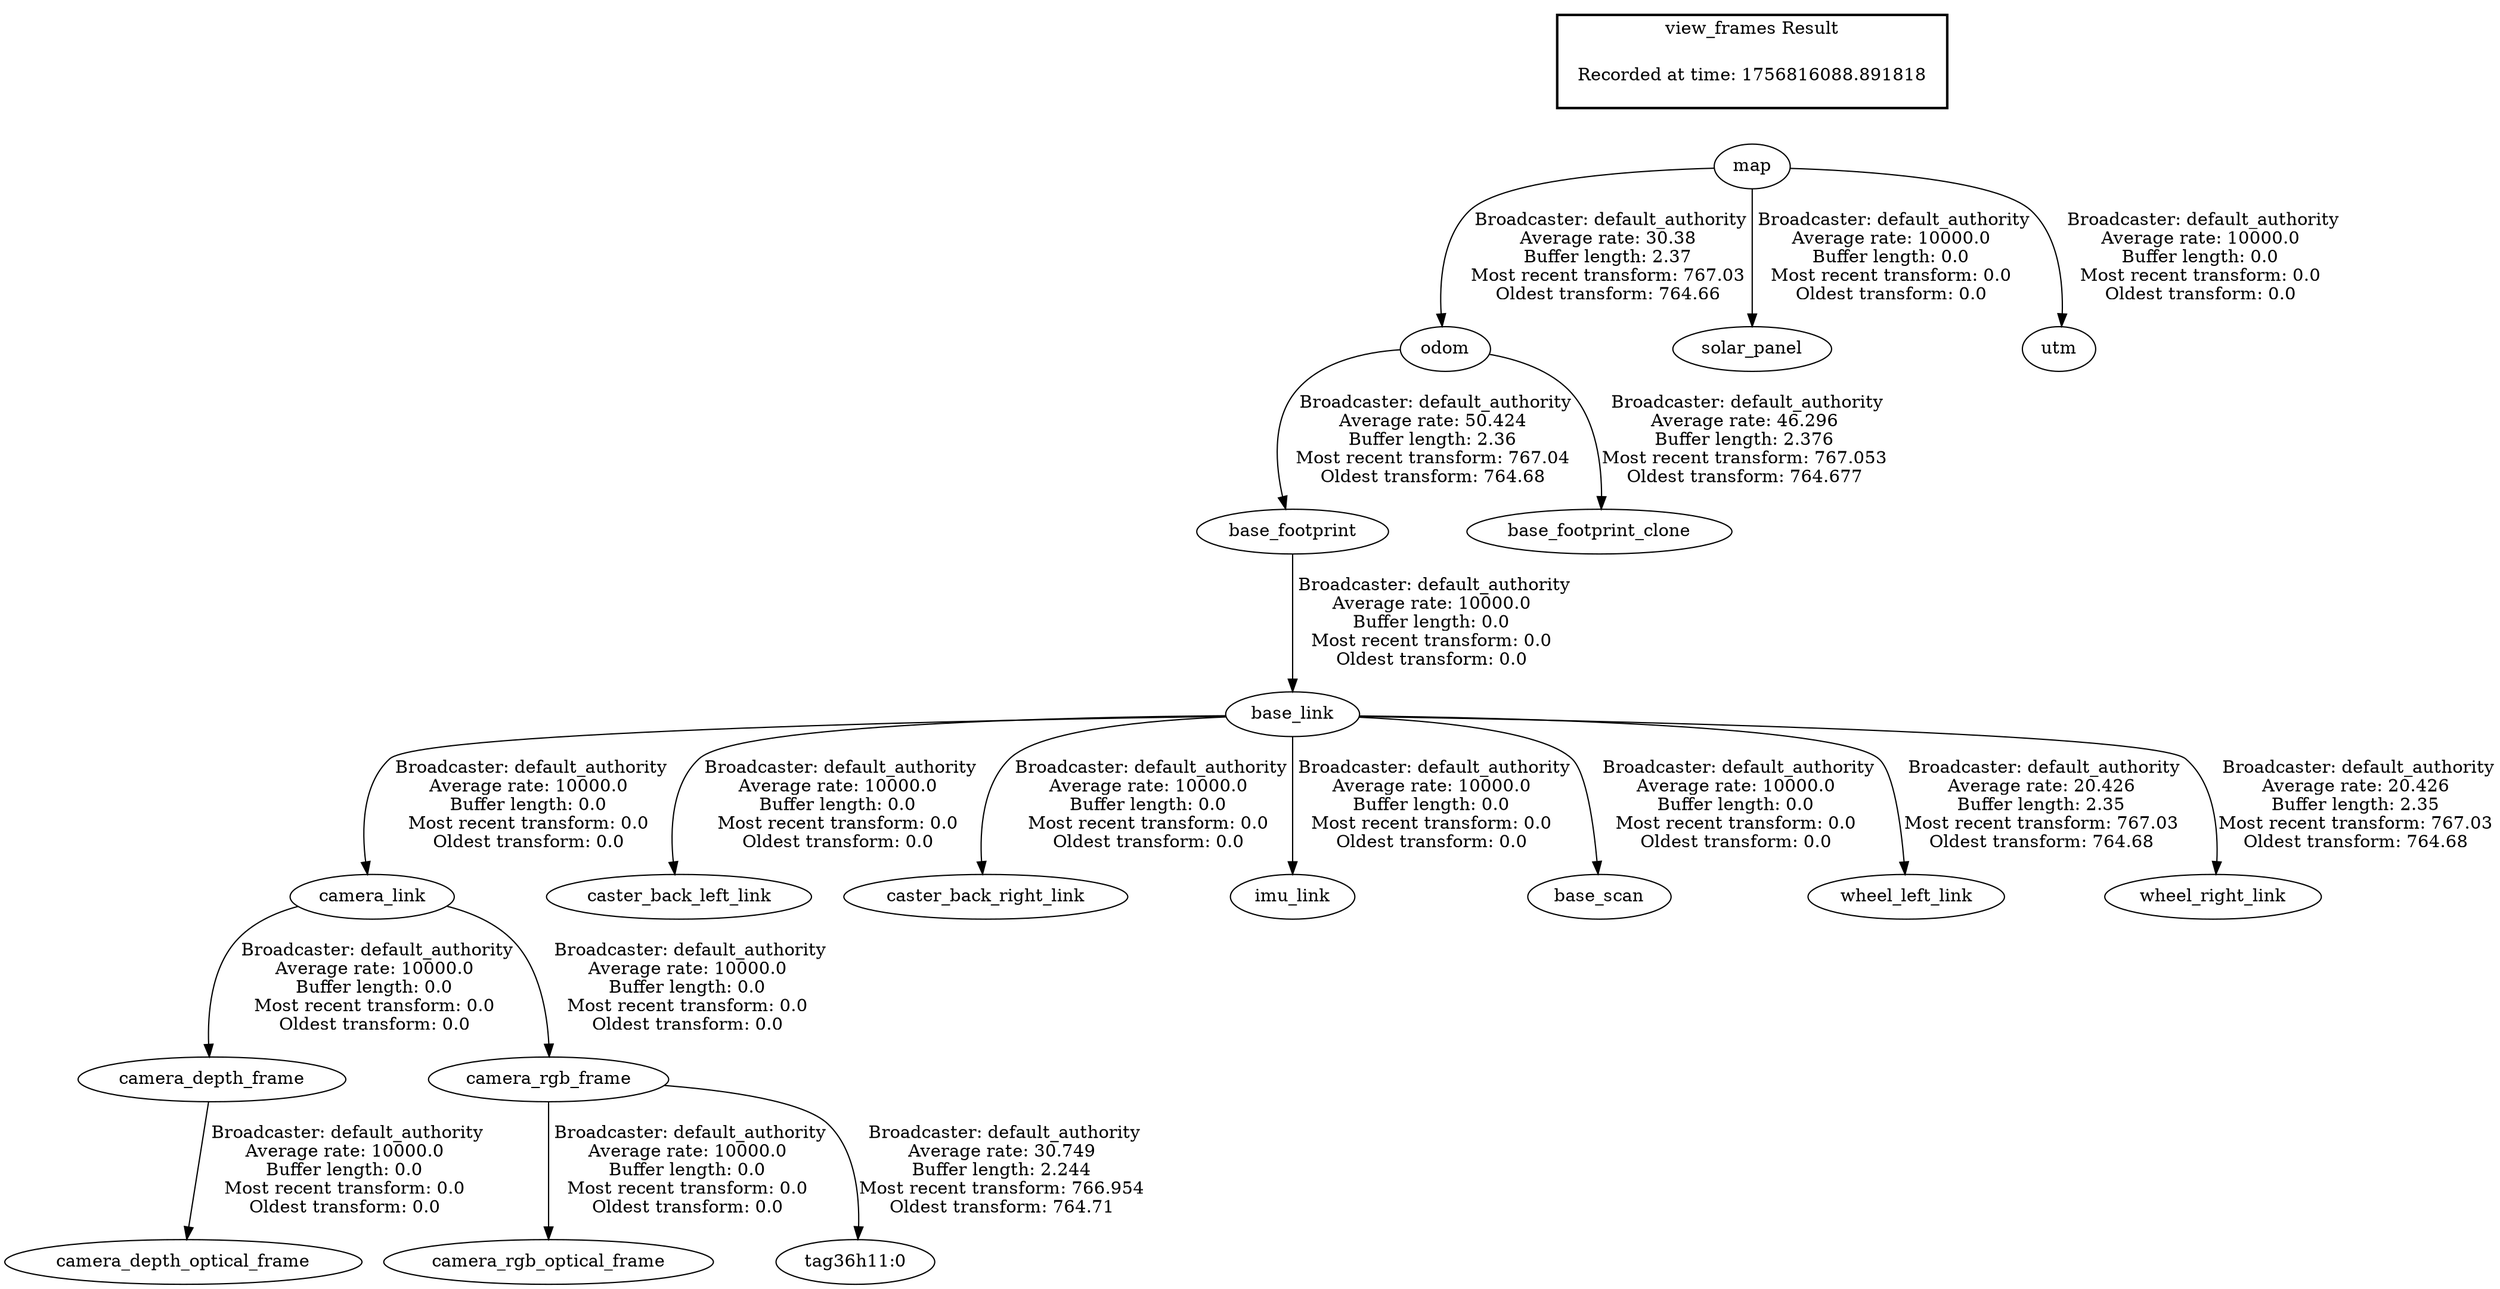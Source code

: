 digraph G {
"map" -> "odom"[label=" Broadcaster: default_authority\nAverage rate: 30.38\nBuffer length: 2.37\nMost recent transform: 767.03\nOldest transform: 764.66\n"];
"base_footprint" -> "base_link"[label=" Broadcaster: default_authority\nAverage rate: 10000.0\nBuffer length: 0.0\nMost recent transform: 0.0\nOldest transform: 0.0\n"];
"odom" -> "base_footprint"[label=" Broadcaster: default_authority\nAverage rate: 50.424\nBuffer length: 2.36\nMost recent transform: 767.04\nOldest transform: 764.68\n"];
"camera_link" -> "camera_depth_frame"[label=" Broadcaster: default_authority\nAverage rate: 10000.0\nBuffer length: 0.0\nMost recent transform: 0.0\nOldest transform: 0.0\n"];
"base_link" -> "camera_link"[label=" Broadcaster: default_authority\nAverage rate: 10000.0\nBuffer length: 0.0\nMost recent transform: 0.0\nOldest transform: 0.0\n"];
"camera_depth_frame" -> "camera_depth_optical_frame"[label=" Broadcaster: default_authority\nAverage rate: 10000.0\nBuffer length: 0.0\nMost recent transform: 0.0\nOldest transform: 0.0\n"];
"camera_link" -> "camera_rgb_frame"[label=" Broadcaster: default_authority\nAverage rate: 10000.0\nBuffer length: 0.0\nMost recent transform: 0.0\nOldest transform: 0.0\n"];
"camera_rgb_frame" -> "camera_rgb_optical_frame"[label=" Broadcaster: default_authority\nAverage rate: 10000.0\nBuffer length: 0.0\nMost recent transform: 0.0\nOldest transform: 0.0\n"];
"base_link" -> "caster_back_left_link"[label=" Broadcaster: default_authority\nAverage rate: 10000.0\nBuffer length: 0.0\nMost recent transform: 0.0\nOldest transform: 0.0\n"];
"base_link" -> "caster_back_right_link"[label=" Broadcaster: default_authority\nAverage rate: 10000.0\nBuffer length: 0.0\nMost recent transform: 0.0\nOldest transform: 0.0\n"];
"base_link" -> "imu_link"[label=" Broadcaster: default_authority\nAverage rate: 10000.0\nBuffer length: 0.0\nMost recent transform: 0.0\nOldest transform: 0.0\n"];
"base_link" -> "base_scan"[label=" Broadcaster: default_authority\nAverage rate: 10000.0\nBuffer length: 0.0\nMost recent transform: 0.0\nOldest transform: 0.0\n"];
"odom" -> "base_footprint_clone"[label=" Broadcaster: default_authority\nAverage rate: 46.296\nBuffer length: 2.376\nMost recent transform: 767.053\nOldest transform: 764.677\n"];
"map" -> "solar_panel"[label=" Broadcaster: default_authority\nAverage rate: 10000.0\nBuffer length: 0.0\nMost recent transform: 0.0\nOldest transform: 0.0\n"];
"map" -> "utm"[label=" Broadcaster: default_authority\nAverage rate: 10000.0\nBuffer length: 0.0\nMost recent transform: 0.0\nOldest transform: 0.0\n"];
"base_link" -> "wheel_left_link"[label=" Broadcaster: default_authority\nAverage rate: 20.426\nBuffer length: 2.35\nMost recent transform: 767.03\nOldest transform: 764.68\n"];
"base_link" -> "wheel_right_link"[label=" Broadcaster: default_authority\nAverage rate: 20.426\nBuffer length: 2.35\nMost recent transform: 767.03\nOldest transform: 764.68\n"];
"camera_rgb_frame" -> "tag36h11:0"[label=" Broadcaster: default_authority\nAverage rate: 30.749\nBuffer length: 2.244\nMost recent transform: 766.954\nOldest transform: 764.71\n"];
edge [style=invis];
 subgraph cluster_legend { style=bold; color=black; label ="view_frames Result";
"Recorded at time: 1756816088.891818"[ shape=plaintext ] ;
}->"map";
}